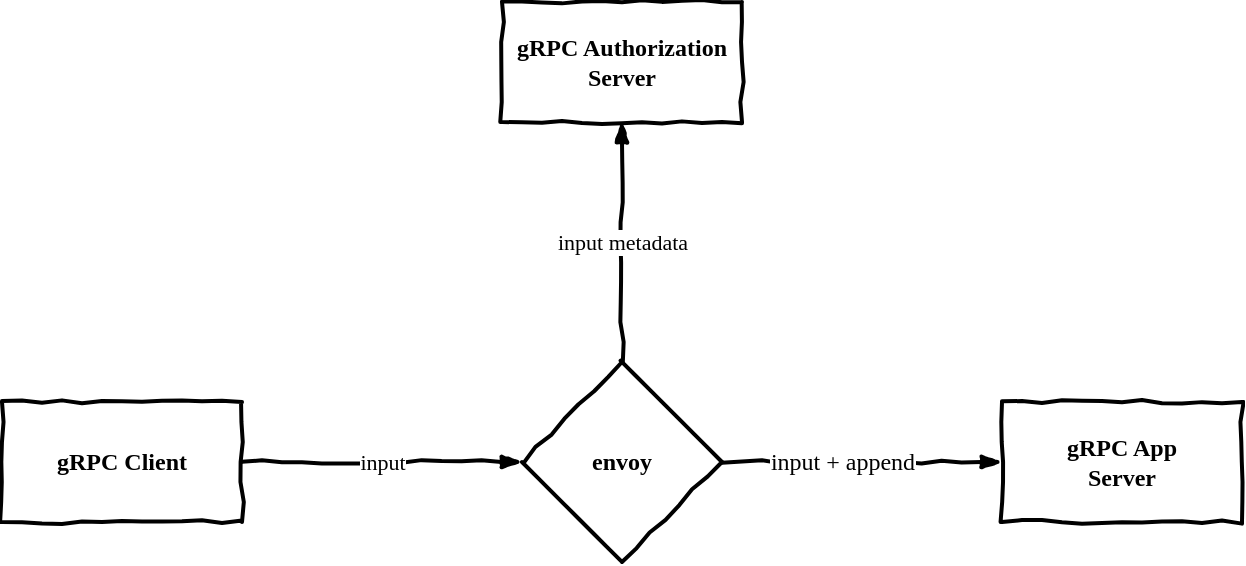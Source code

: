 <mxfile version="12.8.5" type="github">
  <diagram id="Z0jaaszpYSkVAQKT3TR8" name="Page-1">
    <mxGraphModel dx="730" dy="527" grid="1" gridSize="10" guides="1" tooltips="1" connect="1" arrows="1" fold="1" page="1" pageScale="1" pageWidth="827" pageHeight="1169" math="0" shadow="0">
      <root>
        <mxCell id="0" />
        <mxCell id="1" parent="0" />
        <mxCell id="QSMStZTYqwHB6GbbEcOR-2" value="gRPC App&lt;br&gt;Server" style="html=1;whiteSpace=wrap;comic=1;strokeWidth=2;fontFamily=Comic Sans MS;fontStyle=1;" vertex="1" parent="1">
          <mxGeometry x="540" y="210" width="120" height="60" as="geometry" />
        </mxCell>
        <mxCell id="QSMStZTYqwHB6GbbEcOR-3" value="envoy" style="rhombus;html=1;align=center;whiteSpace=wrap;comic=1;strokeWidth=2;fontFamily=Comic Sans MS;fontStyle=1;" vertex="1" parent="1">
          <mxGeometry x="300" y="190" width="100" height="100" as="geometry" />
        </mxCell>
        <mxCell id="QSMStZTYqwHB6GbbEcOR-5" value="gRPC Authorization&lt;br&gt;Server" style="html=1;whiteSpace=wrap;comic=1;strokeWidth=2;fontFamily=Comic Sans MS;fontStyle=1;" vertex="1" parent="1">
          <mxGeometry x="290" y="10" width="120" height="60" as="geometry" />
        </mxCell>
        <mxCell id="QSMStZTYqwHB6GbbEcOR-6" value="" style="rounded=0;comic=1;strokeWidth=2;endArrow=blockThin;html=1;fontFamily=Comic Sans MS;fontStyle=1;exitX=1;exitY=0.5;exitDx=0;exitDy=0;entryX=0;entryY=0.5;entryDx=0;entryDy=0;" edge="1" parent="1" source="QSMStZTYqwHB6GbbEcOR-3" target="QSMStZTYqwHB6GbbEcOR-2">
          <mxGeometry width="50" height="50" relative="1" as="geometry">
            <mxPoint x="420" y="340" as="sourcePoint" />
            <mxPoint x="470" y="290" as="targetPoint" />
          </mxGeometry>
        </mxCell>
        <mxCell id="QSMStZTYqwHB6GbbEcOR-13" value="&lt;font face=&quot;Comic Sans MS&quot;&gt;input + append&lt;/font&gt;" style="text;html=1;align=center;verticalAlign=middle;resizable=0;points=[];labelBackgroundColor=#ffffff;" vertex="1" connectable="0" parent="QSMStZTYqwHB6GbbEcOR-6">
          <mxGeometry x="-0.2" relative="1" as="geometry">
            <mxPoint x="4" as="offset" />
          </mxGeometry>
        </mxCell>
        <mxCell id="QSMStZTYqwHB6GbbEcOR-7" value="gRPC Client" style="html=1;whiteSpace=wrap;comic=1;strokeWidth=2;fontFamily=Comic Sans MS;fontStyle=1;" vertex="1" parent="1">
          <mxGeometry x="40" y="210" width="120" height="60" as="geometry" />
        </mxCell>
        <mxCell id="QSMStZTYqwHB6GbbEcOR-8" value="&lt;span style=&quot;font-weight: normal&quot;&gt;input&lt;br&gt;&lt;/span&gt;" style="rounded=0;comic=1;strokeWidth=2;endArrow=blockThin;html=1;fontFamily=Comic Sans MS;fontStyle=1;exitX=1;exitY=0.5;exitDx=0;exitDy=0;entryX=0;entryY=0.5;entryDx=0;entryDy=0;" edge="1" parent="1" source="QSMStZTYqwHB6GbbEcOR-7" target="QSMStZTYqwHB6GbbEcOR-3">
          <mxGeometry width="50" height="50" relative="1" as="geometry">
            <mxPoint x="350" y="340" as="sourcePoint" />
            <mxPoint x="400" y="290" as="targetPoint" />
          </mxGeometry>
        </mxCell>
        <mxCell id="QSMStZTYqwHB6GbbEcOR-9" value="&lt;span style=&quot;font-weight: normal&quot;&gt;input metadata&lt;br&gt;&lt;/span&gt;" style="rounded=0;comic=1;strokeWidth=2;endArrow=blockThin;html=1;fontFamily=Comic Sans MS;fontStyle=1;exitX=0.5;exitY=0;exitDx=0;exitDy=0;entryX=0.5;entryY=1;entryDx=0;entryDy=0;startArrow=none;startFill=0;" edge="1" parent="1" source="QSMStZTYqwHB6GbbEcOR-3" target="QSMStZTYqwHB6GbbEcOR-5">
          <mxGeometry width="50" height="50" relative="1" as="geometry">
            <mxPoint x="350" y="300" as="sourcePoint" />
            <mxPoint x="400" y="250" as="targetPoint" />
          </mxGeometry>
        </mxCell>
      </root>
    </mxGraphModel>
  </diagram>
</mxfile>
